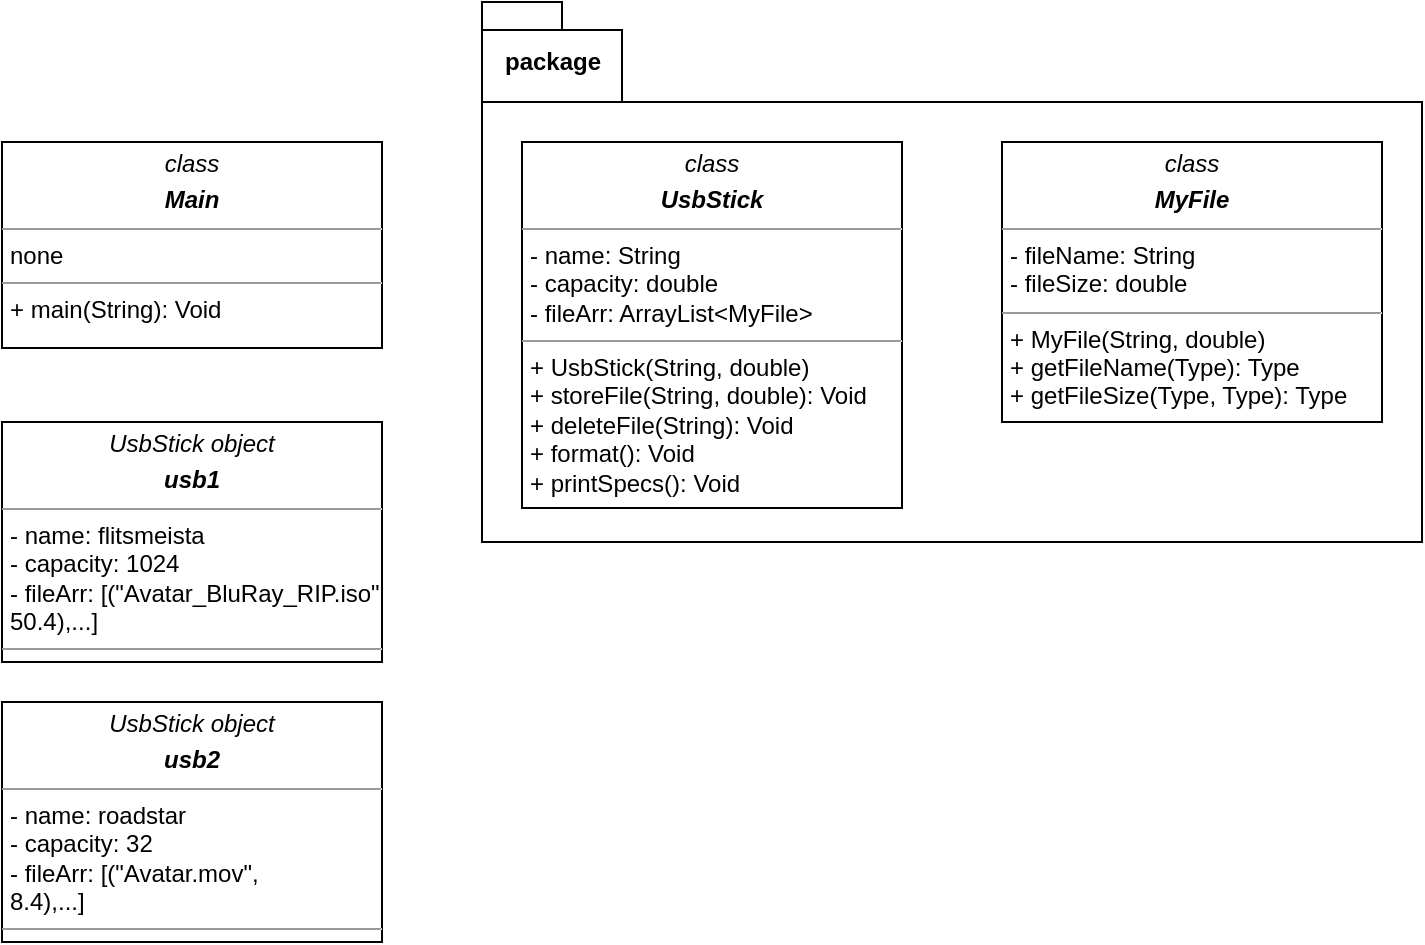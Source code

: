 <mxfile version="12.4.2" type="device" pages="1"><diagram name="Page-1" id="c4acf3e9-155e-7222-9cf6-157b1a14988f"><mxGraphModel dx="1072" dy="792" grid="1" gridSize="10" guides="1" tooltips="1" connect="1" arrows="1" fold="1" page="1" pageScale="1" pageWidth="850" pageHeight="1100" background="#ffffff" math="0" shadow="0"><root><mxCell id="0"/><mxCell id="1" parent="0"/><mxCell id="EW8b0vkiyVHU7lMw4zyZ-5" value="" style="rounded=0;whiteSpace=wrap;html=1;" vertex="1" parent="1"><mxGeometry x="280" y="80" width="470" height="220" as="geometry"/></mxCell><mxCell id="5d2195bd80daf111-18" value="&lt;p style=&quot;margin: 0px ; margin-top: 4px ; text-align: center&quot;&gt;&lt;i&gt;class&lt;/i&gt;&lt;/p&gt;&lt;p style=&quot;margin: 0px ; margin-top: 4px ; text-align: center&quot;&gt;&lt;i&gt;&lt;b&gt;Main&lt;/b&gt;&lt;/i&gt;&lt;/p&gt;&lt;hr size=&quot;1&quot;&gt;&lt;p style=&quot;margin: 0px ; margin-left: 4px&quot;&gt;none&lt;/p&gt;&lt;hr size=&quot;1&quot;&gt;&lt;p style=&quot;margin: 0px ; margin-left: 4px&quot;&gt;+ main(String): Void&lt;/p&gt;" style="verticalAlign=top;align=left;overflow=fill;fontSize=12;fontFamily=Helvetica;html=1;rounded=0;shadow=0;comic=0;labelBackgroundColor=none;strokeWidth=1" parent="1" vertex="1"><mxGeometry x="40" y="100" width="190" height="103" as="geometry"/></mxCell><mxCell id="5d2195bd80daf111-19" value="&lt;p style=&quot;margin: 0px ; margin-top: 4px ; text-align: center&quot;&gt;&lt;i&gt;class&lt;/i&gt;&lt;/p&gt;&lt;p style=&quot;margin: 0px ; margin-top: 4px ; text-align: center&quot;&gt;&lt;i&gt;&lt;b&gt;UsbStick&lt;/b&gt;&lt;/i&gt;&lt;/p&gt;&lt;hr size=&quot;1&quot;&gt;&lt;p style=&quot;margin: 0px ; margin-left: 4px&quot;&gt;- name: String&lt;br&gt;- capacity: double&lt;/p&gt;&lt;p style=&quot;margin: 0px ; margin-left: 4px&quot;&gt;- fileArr: ArrayList&amp;lt;MyFile&amp;gt;&lt;/p&gt;&lt;hr size=&quot;1&quot;&gt;&lt;p style=&quot;margin: 0px ; margin-left: 4px&quot;&gt;+ UsbStick(String, double)&lt;/p&gt;&lt;p style=&quot;margin: 0px ; margin-left: 4px&quot;&gt;+ storeFile(String, double): Void&lt;br&gt;+ deleteFile(String): Void&lt;/p&gt;&lt;p style=&quot;margin: 0px ; margin-left: 4px&quot;&gt;+ format(): Void&lt;/p&gt;&lt;p style=&quot;margin: 0px ; margin-left: 4px&quot;&gt;+ printSpecs(): Void&lt;/p&gt;" style="verticalAlign=top;align=left;overflow=fill;fontSize=12;fontFamily=Helvetica;html=1;rounded=0;shadow=0;comic=0;labelBackgroundColor=none;strokeWidth=1" parent="1" vertex="1"><mxGeometry x="300" y="100" width="190" height="183" as="geometry"/></mxCell><mxCell id="yV2R2zOgzf1SAYT2qnoL-1" value="&lt;p style=&quot;margin: 0px ; margin-top: 4px ; text-align: center&quot;&gt;&lt;i&gt;class&lt;/i&gt;&lt;/p&gt;&lt;p style=&quot;margin: 0px ; margin-top: 4px ; text-align: center&quot;&gt;&lt;i&gt;&lt;b&gt;MyFile&lt;/b&gt;&lt;/i&gt;&lt;/p&gt;&lt;hr size=&quot;1&quot;&gt;&lt;p style=&quot;margin: 0px ; margin-left: 4px&quot;&gt;- fileName: String&lt;br&gt;- fileSize: double&lt;/p&gt;&lt;hr size=&quot;1&quot;&gt;&lt;p style=&quot;margin: 0px ; margin-left: 4px&quot;&gt;+ MyFile(String, double)&lt;/p&gt;&lt;p style=&quot;margin: 0px ; margin-left: 4px&quot;&gt;+ getFileName(Type): Type&lt;br&gt;+ getFileSize(Type, Type): Type&lt;/p&gt;" style="verticalAlign=top;align=left;overflow=fill;fontSize=12;fontFamily=Helvetica;html=1;rounded=0;shadow=0;comic=0;labelBackgroundColor=none;strokeWidth=1" parent="1" vertex="1"><mxGeometry x="540" y="100" width="190" height="140" as="geometry"/></mxCell><mxCell id="EW8b0vkiyVHU7lMw4zyZ-1" value="&lt;p style=&quot;margin: 0px ; margin-top: 4px ; text-align: center&quot;&gt;&lt;i&gt;UsbStick object&lt;/i&gt;&lt;/p&gt;&lt;p style=&quot;margin: 0px ; margin-top: 4px ; text-align: center&quot;&gt;&lt;i&gt;&lt;b&gt;usb1&lt;/b&gt;&lt;/i&gt;&lt;/p&gt;&lt;hr size=&quot;1&quot;&gt;&lt;p style=&quot;margin: 0px ; margin-left: 4px&quot;&gt;- name: flitsmeista&lt;br&gt;- capacity: 1024&lt;/p&gt;&lt;p style=&quot;margin: 0px ; margin-left: 4px&quot;&gt;- fileArr: [(&quot;Avatar_BluRay_RIP.iso&quot;,&lt;/p&gt;&lt;p style=&quot;margin: 0px ; margin-left: 4px&quot;&gt;50.4),...]&lt;/p&gt;&lt;hr size=&quot;1&quot;&gt;&lt;p style=&quot;margin: 0px ; margin-left: 4px&quot;&gt;&lt;br&gt;&lt;/p&gt;" style="verticalAlign=top;align=left;overflow=fill;fontSize=12;fontFamily=Helvetica;html=1;rounded=0;shadow=0;comic=0;labelBackgroundColor=none;strokeWidth=1" vertex="1" parent="1"><mxGeometry x="40" y="240" width="190" height="120" as="geometry"/></mxCell><mxCell id="EW8b0vkiyVHU7lMw4zyZ-2" value="&lt;p style=&quot;margin: 0px ; margin-top: 4px ; text-align: center&quot;&gt;&lt;i&gt;UsbStick object&lt;/i&gt;&lt;/p&gt;&lt;p style=&quot;margin: 0px ; margin-top: 4px ; text-align: center&quot;&gt;&lt;i&gt;&lt;b&gt;usb2&lt;/b&gt;&lt;/i&gt;&lt;/p&gt;&lt;hr size=&quot;1&quot;&gt;&lt;p style=&quot;margin: 0px ; margin-left: 4px&quot;&gt;- name: roadstar&lt;br&gt;- capacity: 32&lt;/p&gt;&lt;p style=&quot;margin: 0px ; margin-left: 4px&quot;&gt;- fileArr: [(&quot;Avatar.mov&quot;,&lt;/p&gt;&lt;p style=&quot;margin: 0px ; margin-left: 4px&quot;&gt;8.4),...]&lt;/p&gt;&lt;hr size=&quot;1&quot;&gt;&lt;p style=&quot;margin: 0px ; margin-left: 4px&quot;&gt;&lt;br&gt;&lt;/p&gt;" style="verticalAlign=top;align=left;overflow=fill;fontSize=12;fontFamily=Helvetica;html=1;rounded=0;shadow=0;comic=0;labelBackgroundColor=none;strokeWidth=1" vertex="1" parent="1"><mxGeometry x="40" y="380" width="190" height="120" as="geometry"/></mxCell><mxCell id="EW8b0vkiyVHU7lMw4zyZ-3" value="package" style="shape=folder;fontStyle=1;spacingTop=10;tabWidth=40;tabHeight=14;tabPosition=left;html=1;" vertex="1" parent="1"><mxGeometry x="280" y="30" width="70" height="50" as="geometry"/></mxCell></root></mxGraphModel></diagram></mxfile>